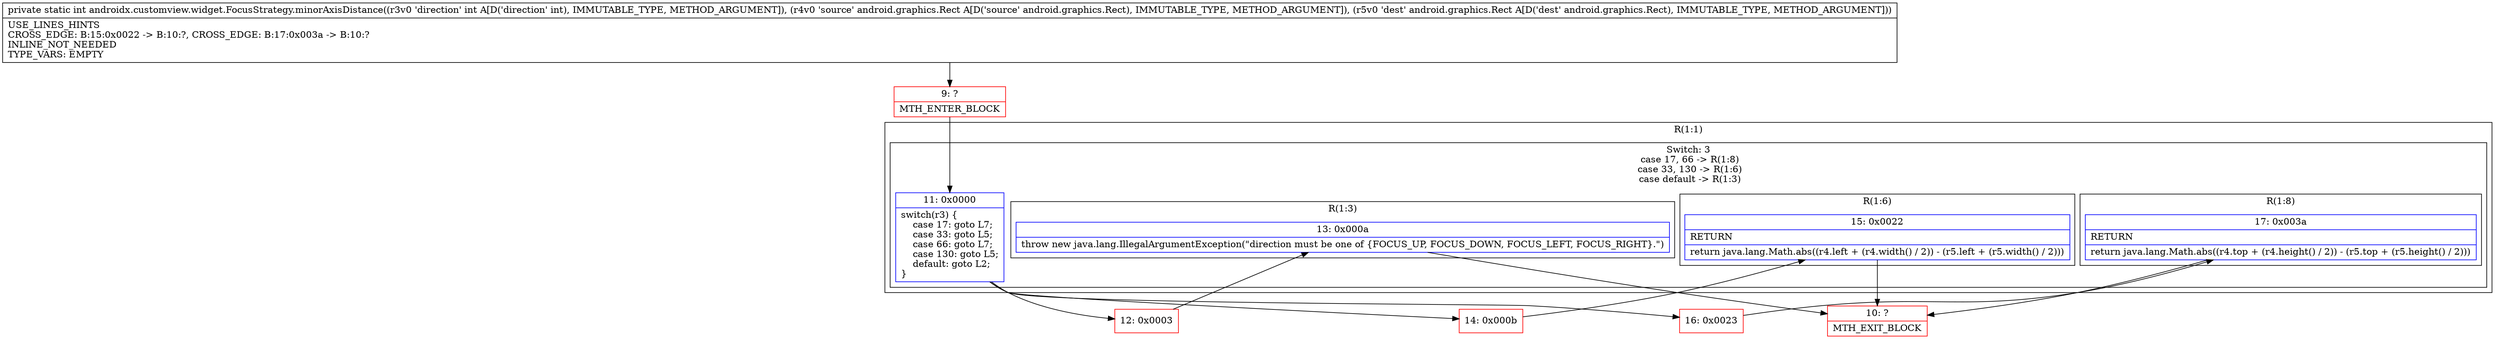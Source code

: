 digraph "CFG forandroidx.customview.widget.FocusStrategy.minorAxisDistance(ILandroid\/graphics\/Rect;Landroid\/graphics\/Rect;)I" {
subgraph cluster_Region_52613894 {
label = "R(1:1)";
node [shape=record,color=blue];
subgraph cluster_SwitchRegion_1714152755 {
label = "Switch: 3
 case 17, 66 -> R(1:8)
 case 33, 130 -> R(1:6)
 case default -> R(1:3)";
node [shape=record,color=blue];
Node_11 [shape=record,label="{11\:\ 0x0000|switch(r3) \{\l    case 17: goto L7;\l    case 33: goto L5;\l    case 66: goto L7;\l    case 130: goto L5;\l    default: goto L2;\l\}\l}"];
subgraph cluster_Region_1868831803 {
label = "R(1:8)";
node [shape=record,color=blue];
Node_17 [shape=record,label="{17\:\ 0x003a|RETURN\l|return java.lang.Math.abs((r4.top + (r4.height() \/ 2)) \- (r5.top + (r5.height() \/ 2)))\l}"];
}
subgraph cluster_Region_793015894 {
label = "R(1:6)";
node [shape=record,color=blue];
Node_15 [shape=record,label="{15\:\ 0x0022|RETURN\l|return java.lang.Math.abs((r4.left + (r4.width() \/ 2)) \- (r5.left + (r5.width() \/ 2)))\l}"];
}
subgraph cluster_Region_980105819 {
label = "R(1:3)";
node [shape=record,color=blue];
Node_13 [shape=record,label="{13\:\ 0x000a|throw new java.lang.IllegalArgumentException(\"direction must be one of \{FOCUS_UP, FOCUS_DOWN, FOCUS_LEFT, FOCUS_RIGHT\}.\")\l}"];
}
}
}
Node_9 [shape=record,color=red,label="{9\:\ ?|MTH_ENTER_BLOCK\l}"];
Node_12 [shape=record,color=red,label="{12\:\ 0x0003}"];
Node_10 [shape=record,color=red,label="{10\:\ ?|MTH_EXIT_BLOCK\l}"];
Node_14 [shape=record,color=red,label="{14\:\ 0x000b}"];
Node_16 [shape=record,color=red,label="{16\:\ 0x0023}"];
MethodNode[shape=record,label="{private static int androidx.customview.widget.FocusStrategy.minorAxisDistance((r3v0 'direction' int A[D('direction' int), IMMUTABLE_TYPE, METHOD_ARGUMENT]), (r4v0 'source' android.graphics.Rect A[D('source' android.graphics.Rect), IMMUTABLE_TYPE, METHOD_ARGUMENT]), (r5v0 'dest' android.graphics.Rect A[D('dest' android.graphics.Rect), IMMUTABLE_TYPE, METHOD_ARGUMENT]))  | USE_LINES_HINTS\lCROSS_EDGE: B:15:0x0022 \-\> B:10:?, CROSS_EDGE: B:17:0x003a \-\> B:10:?\lINLINE_NOT_NEEDED\lTYPE_VARS: EMPTY\l}"];
MethodNode -> Node_9;Node_11 -> Node_12;
Node_11 -> Node_14;
Node_11 -> Node_16;
Node_17 -> Node_10;
Node_15 -> Node_10;
Node_13 -> Node_10;
Node_9 -> Node_11;
Node_12 -> Node_13;
Node_14 -> Node_15;
Node_16 -> Node_17;
}

